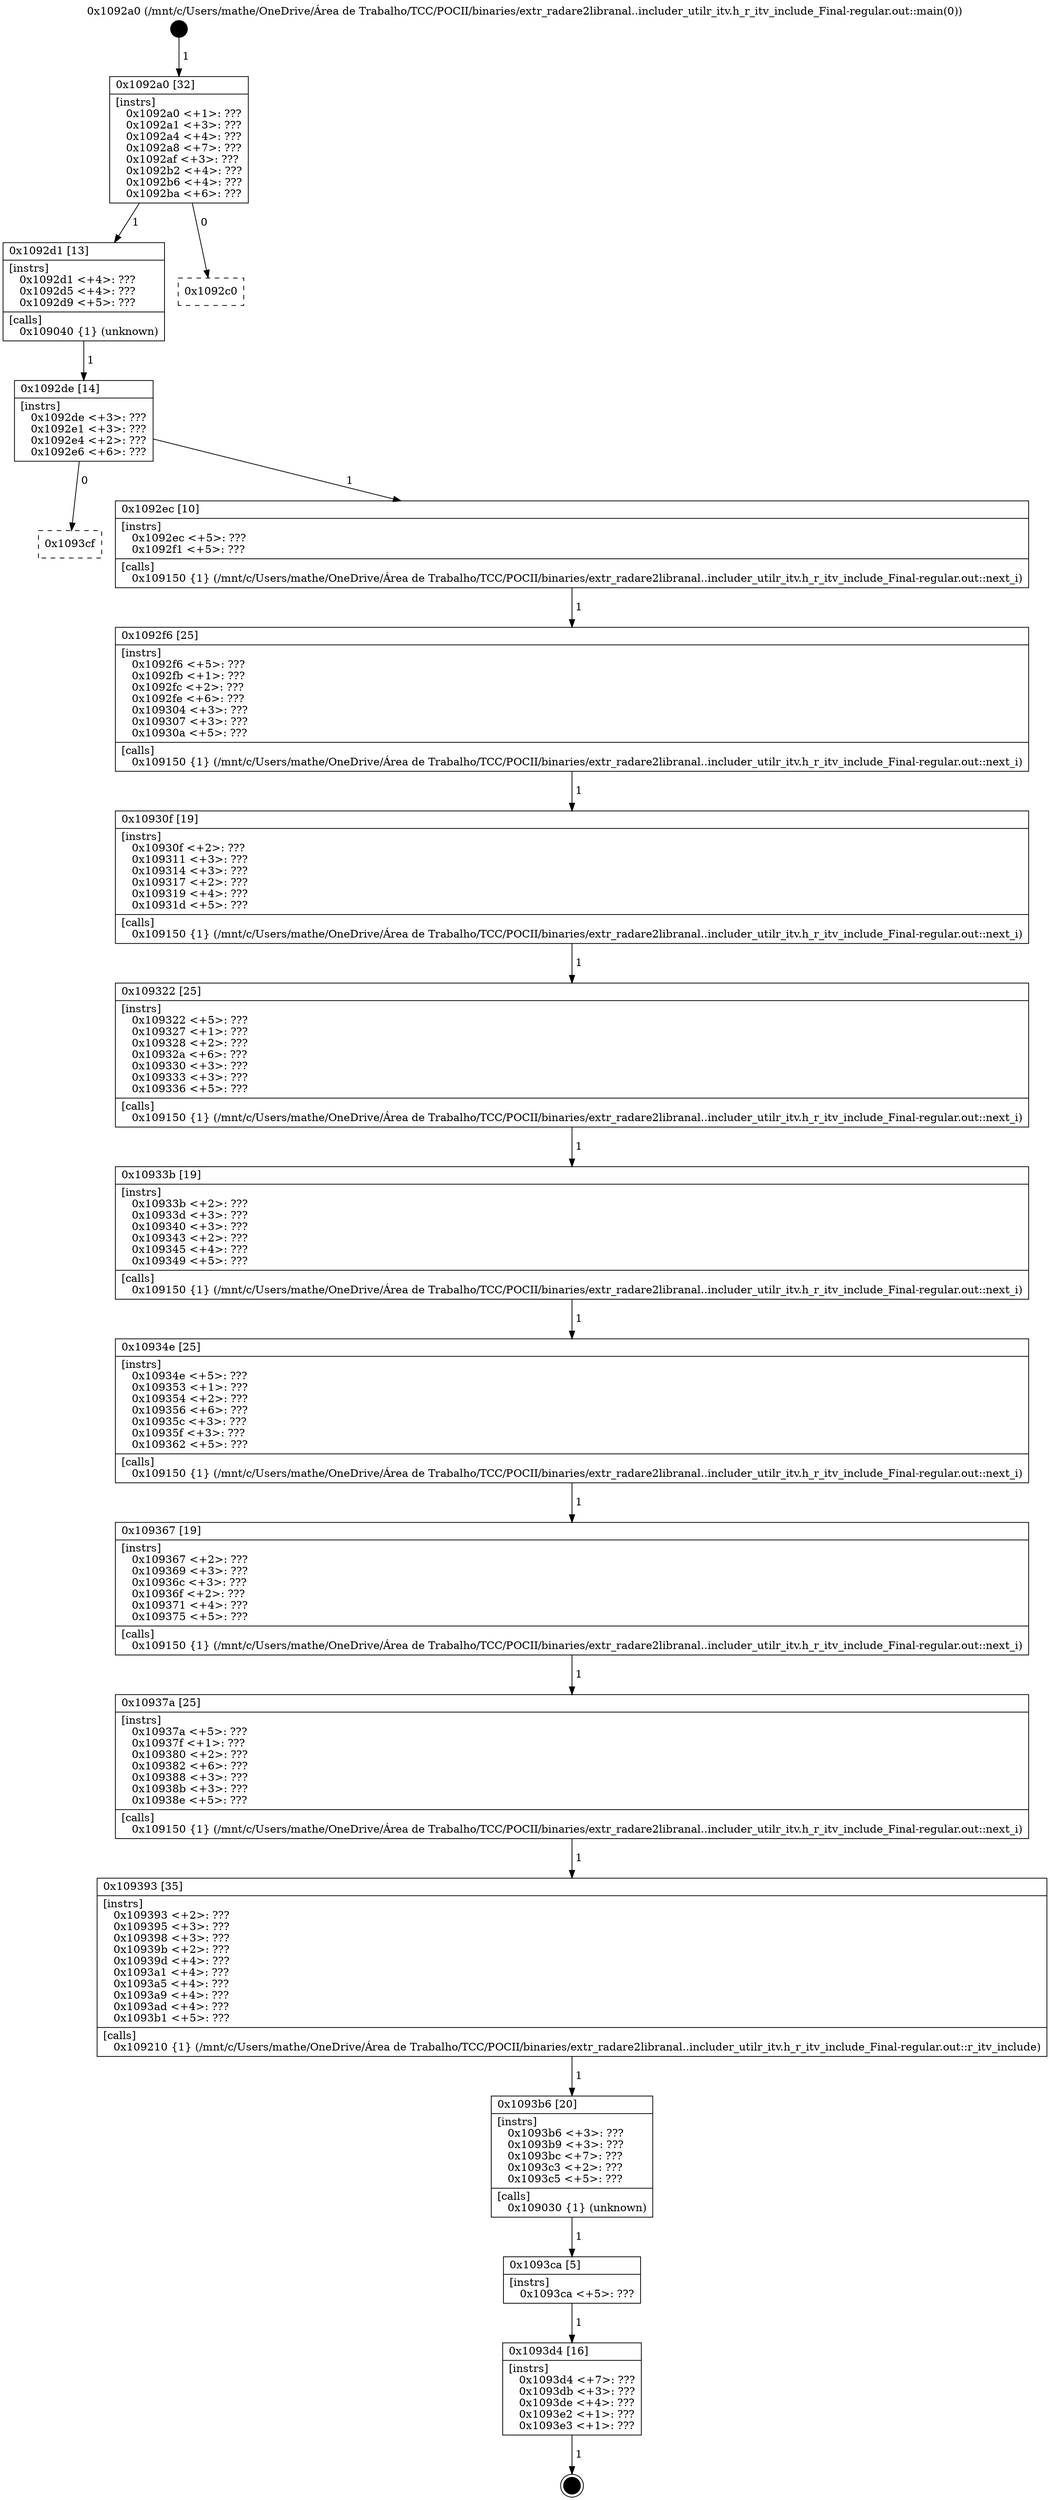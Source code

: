 digraph "0x1092a0" {
  label = "0x1092a0 (/mnt/c/Users/mathe/OneDrive/Área de Trabalho/TCC/POCII/binaries/extr_radare2libranal..includer_utilr_itv.h_r_itv_include_Final-regular.out::main(0))"
  labelloc = "t"
  node[shape=record]

  Entry [label="",width=0.3,height=0.3,shape=circle,fillcolor=black,style=filled]
  "0x1092a0" [label="{
     0x1092a0 [32]\l
     | [instrs]\l
     &nbsp;&nbsp;0x1092a0 \<+1\>: ???\l
     &nbsp;&nbsp;0x1092a1 \<+3\>: ???\l
     &nbsp;&nbsp;0x1092a4 \<+4\>: ???\l
     &nbsp;&nbsp;0x1092a8 \<+7\>: ???\l
     &nbsp;&nbsp;0x1092af \<+3\>: ???\l
     &nbsp;&nbsp;0x1092b2 \<+4\>: ???\l
     &nbsp;&nbsp;0x1092b6 \<+4\>: ???\l
     &nbsp;&nbsp;0x1092ba \<+6\>: ???\l
  }"]
  "0x1092d1" [label="{
     0x1092d1 [13]\l
     | [instrs]\l
     &nbsp;&nbsp;0x1092d1 \<+4\>: ???\l
     &nbsp;&nbsp;0x1092d5 \<+4\>: ???\l
     &nbsp;&nbsp;0x1092d9 \<+5\>: ???\l
     | [calls]\l
     &nbsp;&nbsp;0x109040 \{1\} (unknown)\l
  }"]
  "0x1092c0" [label="{
     0x1092c0\l
  }", style=dashed]
  "0x1092de" [label="{
     0x1092de [14]\l
     | [instrs]\l
     &nbsp;&nbsp;0x1092de \<+3\>: ???\l
     &nbsp;&nbsp;0x1092e1 \<+3\>: ???\l
     &nbsp;&nbsp;0x1092e4 \<+2\>: ???\l
     &nbsp;&nbsp;0x1092e6 \<+6\>: ???\l
  }"]
  "0x1093cf" [label="{
     0x1093cf\l
  }", style=dashed]
  "0x1092ec" [label="{
     0x1092ec [10]\l
     | [instrs]\l
     &nbsp;&nbsp;0x1092ec \<+5\>: ???\l
     &nbsp;&nbsp;0x1092f1 \<+5\>: ???\l
     | [calls]\l
     &nbsp;&nbsp;0x109150 \{1\} (/mnt/c/Users/mathe/OneDrive/Área de Trabalho/TCC/POCII/binaries/extr_radare2libranal..includer_utilr_itv.h_r_itv_include_Final-regular.out::next_i)\l
  }"]
  Exit [label="",width=0.3,height=0.3,shape=circle,fillcolor=black,style=filled,peripheries=2]
  "0x1092f6" [label="{
     0x1092f6 [25]\l
     | [instrs]\l
     &nbsp;&nbsp;0x1092f6 \<+5\>: ???\l
     &nbsp;&nbsp;0x1092fb \<+1\>: ???\l
     &nbsp;&nbsp;0x1092fc \<+2\>: ???\l
     &nbsp;&nbsp;0x1092fe \<+6\>: ???\l
     &nbsp;&nbsp;0x109304 \<+3\>: ???\l
     &nbsp;&nbsp;0x109307 \<+3\>: ???\l
     &nbsp;&nbsp;0x10930a \<+5\>: ???\l
     | [calls]\l
     &nbsp;&nbsp;0x109150 \{1\} (/mnt/c/Users/mathe/OneDrive/Área de Trabalho/TCC/POCII/binaries/extr_radare2libranal..includer_utilr_itv.h_r_itv_include_Final-regular.out::next_i)\l
  }"]
  "0x10930f" [label="{
     0x10930f [19]\l
     | [instrs]\l
     &nbsp;&nbsp;0x10930f \<+2\>: ???\l
     &nbsp;&nbsp;0x109311 \<+3\>: ???\l
     &nbsp;&nbsp;0x109314 \<+3\>: ???\l
     &nbsp;&nbsp;0x109317 \<+2\>: ???\l
     &nbsp;&nbsp;0x109319 \<+4\>: ???\l
     &nbsp;&nbsp;0x10931d \<+5\>: ???\l
     | [calls]\l
     &nbsp;&nbsp;0x109150 \{1\} (/mnt/c/Users/mathe/OneDrive/Área de Trabalho/TCC/POCII/binaries/extr_radare2libranal..includer_utilr_itv.h_r_itv_include_Final-regular.out::next_i)\l
  }"]
  "0x109322" [label="{
     0x109322 [25]\l
     | [instrs]\l
     &nbsp;&nbsp;0x109322 \<+5\>: ???\l
     &nbsp;&nbsp;0x109327 \<+1\>: ???\l
     &nbsp;&nbsp;0x109328 \<+2\>: ???\l
     &nbsp;&nbsp;0x10932a \<+6\>: ???\l
     &nbsp;&nbsp;0x109330 \<+3\>: ???\l
     &nbsp;&nbsp;0x109333 \<+3\>: ???\l
     &nbsp;&nbsp;0x109336 \<+5\>: ???\l
     | [calls]\l
     &nbsp;&nbsp;0x109150 \{1\} (/mnt/c/Users/mathe/OneDrive/Área de Trabalho/TCC/POCII/binaries/extr_radare2libranal..includer_utilr_itv.h_r_itv_include_Final-regular.out::next_i)\l
  }"]
  "0x10933b" [label="{
     0x10933b [19]\l
     | [instrs]\l
     &nbsp;&nbsp;0x10933b \<+2\>: ???\l
     &nbsp;&nbsp;0x10933d \<+3\>: ???\l
     &nbsp;&nbsp;0x109340 \<+3\>: ???\l
     &nbsp;&nbsp;0x109343 \<+2\>: ???\l
     &nbsp;&nbsp;0x109345 \<+4\>: ???\l
     &nbsp;&nbsp;0x109349 \<+5\>: ???\l
     | [calls]\l
     &nbsp;&nbsp;0x109150 \{1\} (/mnt/c/Users/mathe/OneDrive/Área de Trabalho/TCC/POCII/binaries/extr_radare2libranal..includer_utilr_itv.h_r_itv_include_Final-regular.out::next_i)\l
  }"]
  "0x10934e" [label="{
     0x10934e [25]\l
     | [instrs]\l
     &nbsp;&nbsp;0x10934e \<+5\>: ???\l
     &nbsp;&nbsp;0x109353 \<+1\>: ???\l
     &nbsp;&nbsp;0x109354 \<+2\>: ???\l
     &nbsp;&nbsp;0x109356 \<+6\>: ???\l
     &nbsp;&nbsp;0x10935c \<+3\>: ???\l
     &nbsp;&nbsp;0x10935f \<+3\>: ???\l
     &nbsp;&nbsp;0x109362 \<+5\>: ???\l
     | [calls]\l
     &nbsp;&nbsp;0x109150 \{1\} (/mnt/c/Users/mathe/OneDrive/Área de Trabalho/TCC/POCII/binaries/extr_radare2libranal..includer_utilr_itv.h_r_itv_include_Final-regular.out::next_i)\l
  }"]
  "0x109367" [label="{
     0x109367 [19]\l
     | [instrs]\l
     &nbsp;&nbsp;0x109367 \<+2\>: ???\l
     &nbsp;&nbsp;0x109369 \<+3\>: ???\l
     &nbsp;&nbsp;0x10936c \<+3\>: ???\l
     &nbsp;&nbsp;0x10936f \<+2\>: ???\l
     &nbsp;&nbsp;0x109371 \<+4\>: ???\l
     &nbsp;&nbsp;0x109375 \<+5\>: ???\l
     | [calls]\l
     &nbsp;&nbsp;0x109150 \{1\} (/mnt/c/Users/mathe/OneDrive/Área de Trabalho/TCC/POCII/binaries/extr_radare2libranal..includer_utilr_itv.h_r_itv_include_Final-regular.out::next_i)\l
  }"]
  "0x10937a" [label="{
     0x10937a [25]\l
     | [instrs]\l
     &nbsp;&nbsp;0x10937a \<+5\>: ???\l
     &nbsp;&nbsp;0x10937f \<+1\>: ???\l
     &nbsp;&nbsp;0x109380 \<+2\>: ???\l
     &nbsp;&nbsp;0x109382 \<+6\>: ???\l
     &nbsp;&nbsp;0x109388 \<+3\>: ???\l
     &nbsp;&nbsp;0x10938b \<+3\>: ???\l
     &nbsp;&nbsp;0x10938e \<+5\>: ???\l
     | [calls]\l
     &nbsp;&nbsp;0x109150 \{1\} (/mnt/c/Users/mathe/OneDrive/Área de Trabalho/TCC/POCII/binaries/extr_radare2libranal..includer_utilr_itv.h_r_itv_include_Final-regular.out::next_i)\l
  }"]
  "0x109393" [label="{
     0x109393 [35]\l
     | [instrs]\l
     &nbsp;&nbsp;0x109393 \<+2\>: ???\l
     &nbsp;&nbsp;0x109395 \<+3\>: ???\l
     &nbsp;&nbsp;0x109398 \<+3\>: ???\l
     &nbsp;&nbsp;0x10939b \<+2\>: ???\l
     &nbsp;&nbsp;0x10939d \<+4\>: ???\l
     &nbsp;&nbsp;0x1093a1 \<+4\>: ???\l
     &nbsp;&nbsp;0x1093a5 \<+4\>: ???\l
     &nbsp;&nbsp;0x1093a9 \<+4\>: ???\l
     &nbsp;&nbsp;0x1093ad \<+4\>: ???\l
     &nbsp;&nbsp;0x1093b1 \<+5\>: ???\l
     | [calls]\l
     &nbsp;&nbsp;0x109210 \{1\} (/mnt/c/Users/mathe/OneDrive/Área de Trabalho/TCC/POCII/binaries/extr_radare2libranal..includer_utilr_itv.h_r_itv_include_Final-regular.out::r_itv_include)\l
  }"]
  "0x1093b6" [label="{
     0x1093b6 [20]\l
     | [instrs]\l
     &nbsp;&nbsp;0x1093b6 \<+3\>: ???\l
     &nbsp;&nbsp;0x1093b9 \<+3\>: ???\l
     &nbsp;&nbsp;0x1093bc \<+7\>: ???\l
     &nbsp;&nbsp;0x1093c3 \<+2\>: ???\l
     &nbsp;&nbsp;0x1093c5 \<+5\>: ???\l
     | [calls]\l
     &nbsp;&nbsp;0x109030 \{1\} (unknown)\l
  }"]
  "0x1093ca" [label="{
     0x1093ca [5]\l
     | [instrs]\l
     &nbsp;&nbsp;0x1093ca \<+5\>: ???\l
  }"]
  "0x1093d4" [label="{
     0x1093d4 [16]\l
     | [instrs]\l
     &nbsp;&nbsp;0x1093d4 \<+7\>: ???\l
     &nbsp;&nbsp;0x1093db \<+3\>: ???\l
     &nbsp;&nbsp;0x1093de \<+4\>: ???\l
     &nbsp;&nbsp;0x1093e2 \<+1\>: ???\l
     &nbsp;&nbsp;0x1093e3 \<+1\>: ???\l
  }"]
  Entry -> "0x1092a0" [label=" 1"]
  "0x1092a0" -> "0x1092d1" [label=" 1"]
  "0x1092a0" -> "0x1092c0" [label=" 0"]
  "0x1092d1" -> "0x1092de" [label=" 1"]
  "0x1092de" -> "0x1093cf" [label=" 0"]
  "0x1092de" -> "0x1092ec" [label=" 1"]
  "0x1093d4" -> Exit [label=" 1"]
  "0x1092ec" -> "0x1092f6" [label=" 1"]
  "0x1092f6" -> "0x10930f" [label=" 1"]
  "0x10930f" -> "0x109322" [label=" 1"]
  "0x109322" -> "0x10933b" [label=" 1"]
  "0x10933b" -> "0x10934e" [label=" 1"]
  "0x10934e" -> "0x109367" [label=" 1"]
  "0x109367" -> "0x10937a" [label=" 1"]
  "0x10937a" -> "0x109393" [label=" 1"]
  "0x109393" -> "0x1093b6" [label=" 1"]
  "0x1093b6" -> "0x1093ca" [label=" 1"]
  "0x1093ca" -> "0x1093d4" [label=" 1"]
}
